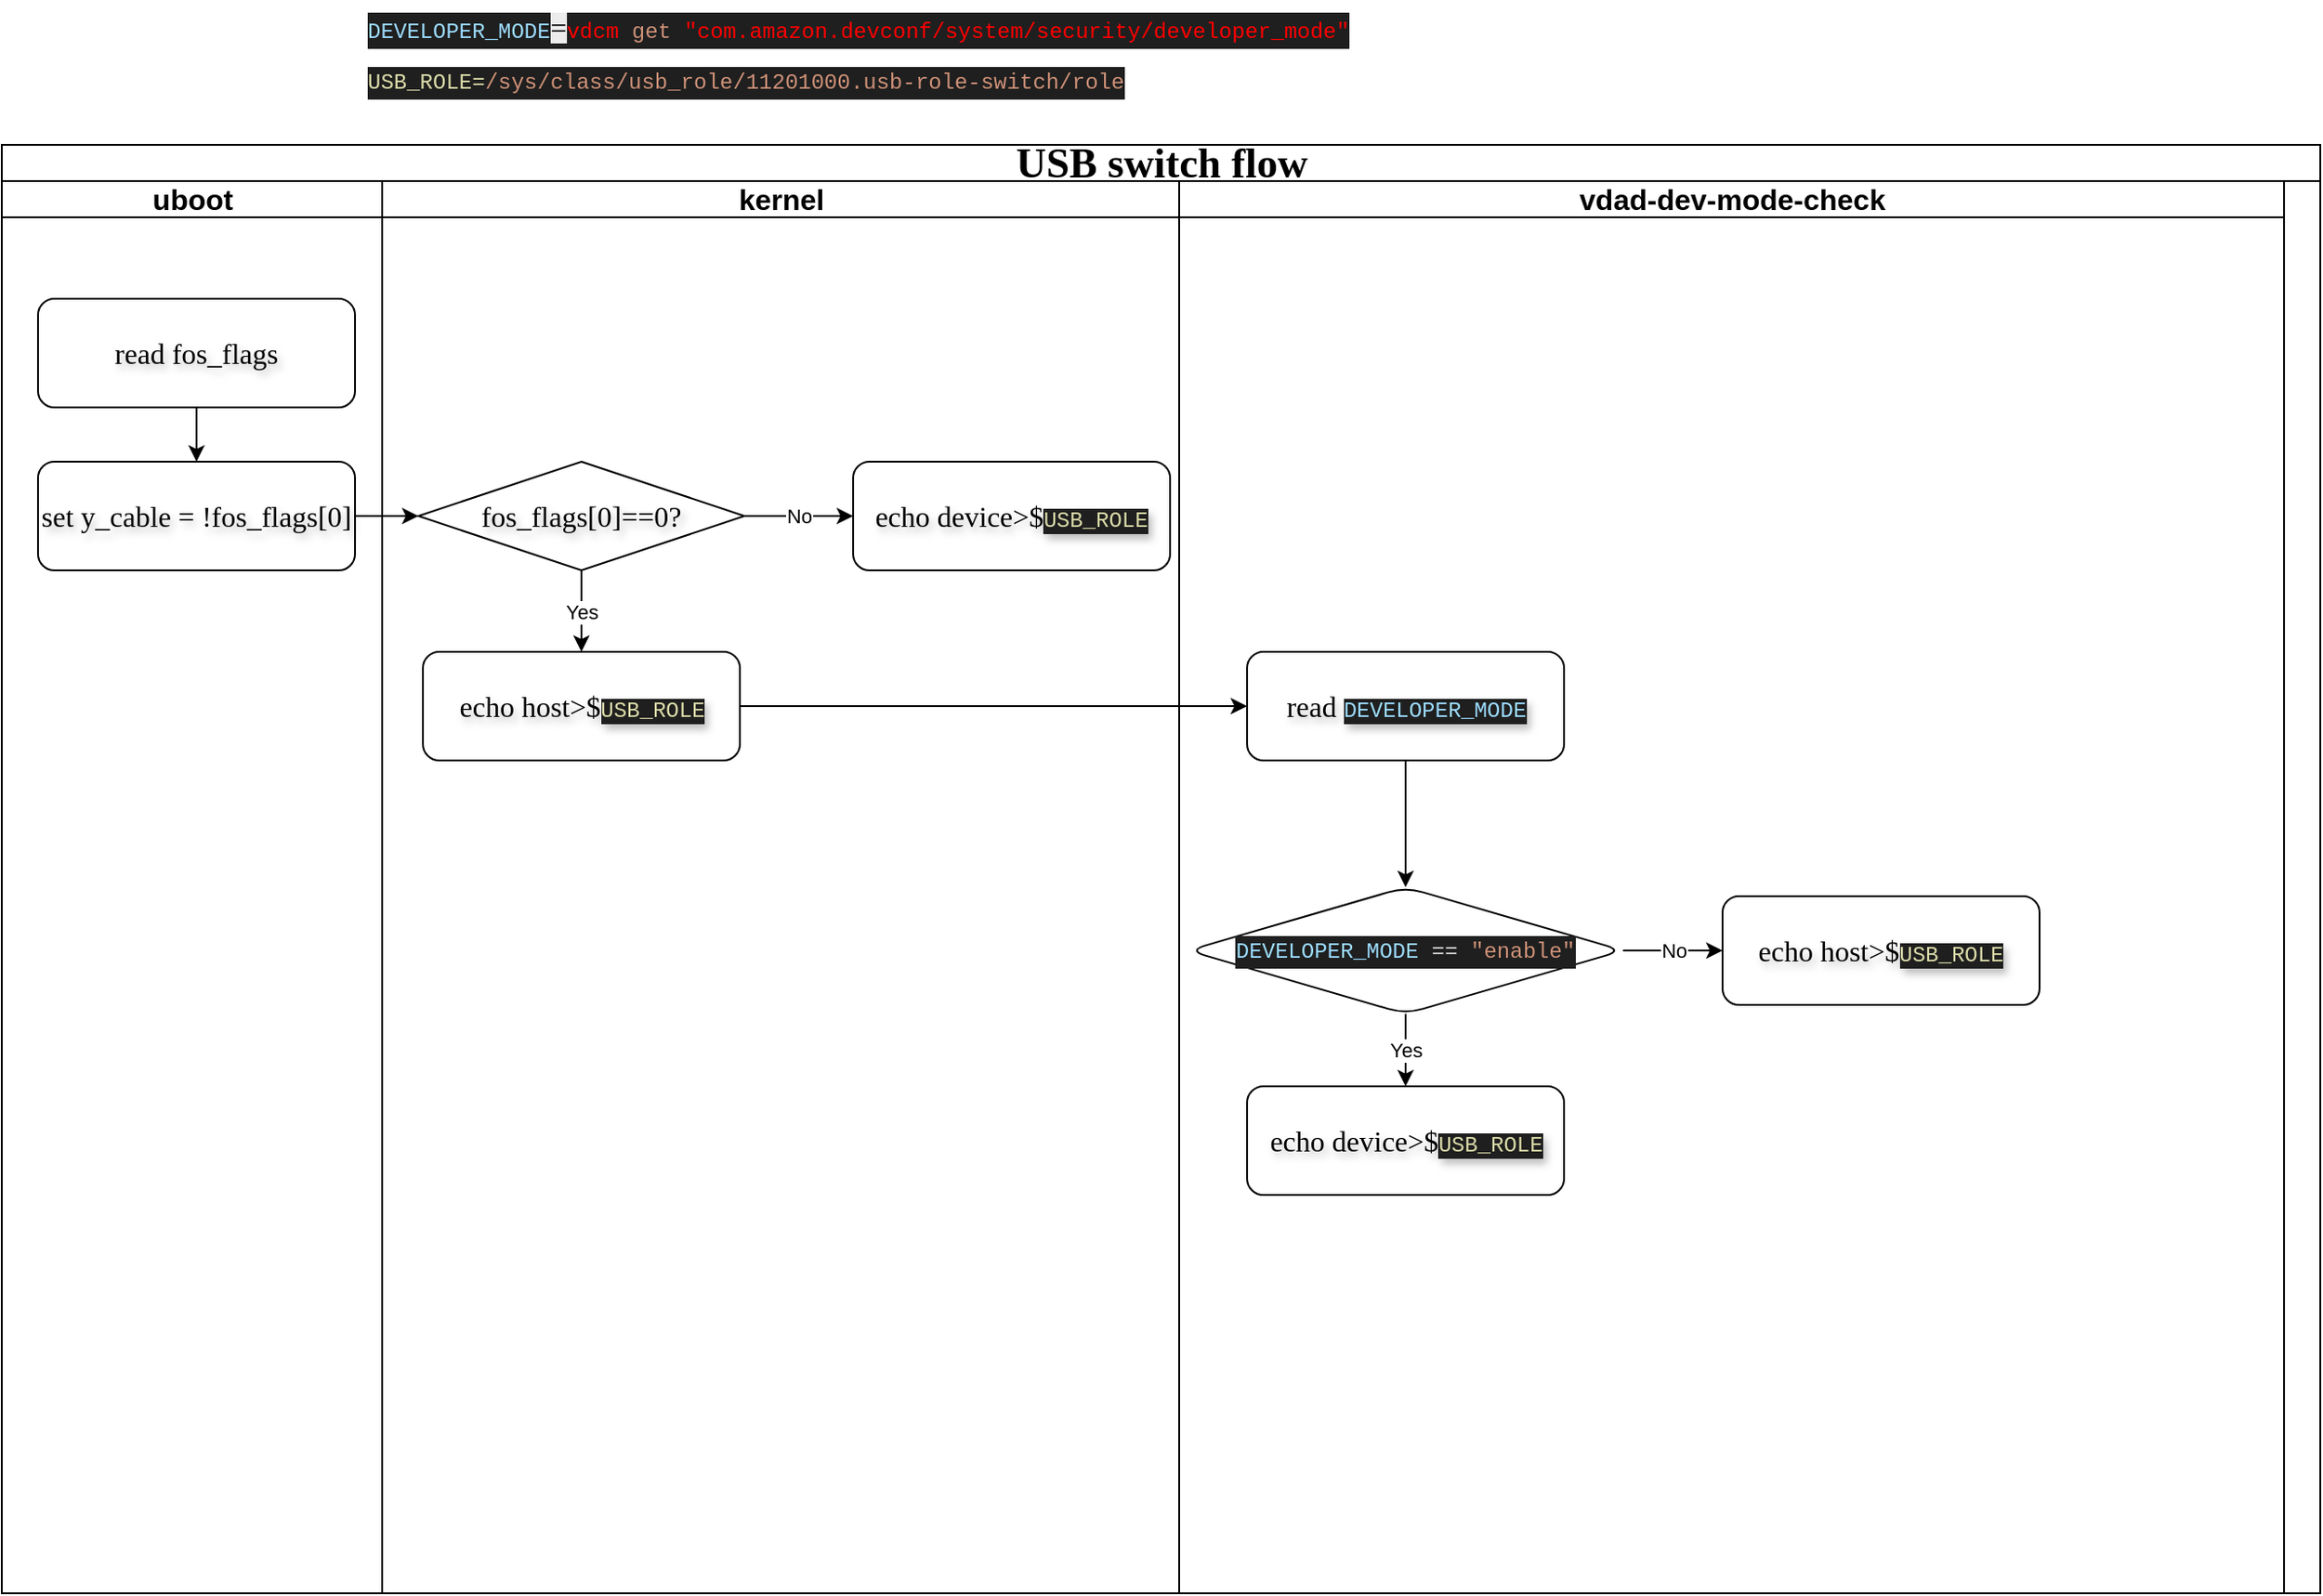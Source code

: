 <mxfile version="26.2.9">
  <diagram name="Page-1" id="74e2e168-ea6b-b213-b513-2b3c1d86103e">
    <mxGraphModel dx="1236" dy="705" grid="1" gridSize="10" guides="1" tooltips="1" connect="1" arrows="1" fold="1" page="1" pageScale="1" pageWidth="1100" pageHeight="850" background="none" math="0" shadow="0">
      <root>
        <mxCell id="0" />
        <mxCell id="1" parent="0" />
        <mxCell id="77e6c97f196da883-1" value="&lt;h2&gt;&lt;font style=&quot;font-size: 23px;&quot;&gt;USB switch flow&lt;/font&gt;&lt;/h2&gt;" style="swimlane;html=1;childLayout=stackLayout;startSize=20;rounded=0;shadow=0;labelBackgroundColor=none;strokeWidth=1;fontFamily=Verdana;fontSize=8;align=center;" parent="1" vertex="1">
          <mxGeometry y="160" width="1280" height="800" as="geometry">
            <mxRectangle x="70" y="40" width="220" height="40" as="alternateBounds" />
          </mxGeometry>
        </mxCell>
        <mxCell id="77e6c97f196da883-2" value="uboot" style="swimlane;html=1;startSize=20;fontSize=16;" parent="77e6c97f196da883-1" vertex="1">
          <mxGeometry y="20" width="210" height="780" as="geometry" />
        </mxCell>
        <mxCell id="xCgZh7yVD2SJTdRkjmUY-3" value="" style="edgeStyle=orthogonalEdgeStyle;rounded=0;orthogonalLoop=1;jettySize=auto;html=1;" edge="1" parent="77e6c97f196da883-2" source="77e6c97f196da883-8" target="77e6c97f196da883-9">
          <mxGeometry relative="1" as="geometry" />
        </mxCell>
        <mxCell id="77e6c97f196da883-8" value="read fos_flags" style="rounded=1;whiteSpace=wrap;html=1;shadow=0;labelBackgroundColor=none;strokeWidth=1;fontFamily=Verdana;fontSize=16;align=center;textShadow=1;" parent="77e6c97f196da883-2" vertex="1">
          <mxGeometry x="20" y="65" width="175" height="60" as="geometry" />
        </mxCell>
        <mxCell id="77e6c97f196da883-9" value="set y_cable = !fos_flags[0]" style="rounded=1;whiteSpace=wrap;html=1;shadow=0;labelBackgroundColor=none;strokeWidth=1;fontFamily=Verdana;fontSize=16;align=center;textShadow=1;" parent="77e6c97f196da883-2" vertex="1">
          <mxGeometry x="20" y="155" width="175" height="60" as="geometry" />
        </mxCell>
        <mxCell id="77e6c97f196da883-3" value="kernel" style="swimlane;html=1;startSize=20;fontSize=16;" parent="77e6c97f196da883-1" vertex="1">
          <mxGeometry x="210" y="20" width="440" height="780" as="geometry" />
        </mxCell>
        <mxCell id="xCgZh7yVD2SJTdRkjmUY-11" value="Yes" style="edgeStyle=orthogonalEdgeStyle;rounded=0;orthogonalLoop=1;jettySize=auto;html=1;" edge="1" parent="77e6c97f196da883-3" source="77e6c97f196da883-13" target="xCgZh7yVD2SJTdRkjmUY-10">
          <mxGeometry relative="1" as="geometry" />
        </mxCell>
        <mxCell id="77e6c97f196da883-13" value="fos_flags[0]==0?" style="rhombus;whiteSpace=wrap;html=1;rounded=0;shadow=0;labelBackgroundColor=none;strokeWidth=1;fontFamily=Verdana;fontSize=16;align=center;textShadow=1;" parent="77e6c97f196da883-3" vertex="1">
          <mxGeometry x="20" y="155" width="180" height="60" as="geometry" />
        </mxCell>
        <mxCell id="xCgZh7yVD2SJTdRkjmUY-10" value="echo host&amp;gt;$&lt;span style=&quot;color: rgb(220, 220, 170); font-family: Menlo, Monaco, &amp;quot;Courier New&amp;quot;, monospace; font-size: 12px; text-align: left; white-space: pre; background-color: rgb(31, 31, 31);&quot;&gt;USB_ROLE&lt;/span&gt;" style="rounded=1;whiteSpace=wrap;html=1;shadow=0;labelBackgroundColor=none;strokeWidth=1;fontFamily=Verdana;fontSize=16;align=center;textShadow=1;" vertex="1" parent="77e6c97f196da883-3">
          <mxGeometry x="22.5" y="260" width="175" height="60" as="geometry" />
        </mxCell>
        <mxCell id="xCgZh7yVD2SJTdRkjmUY-14" value="No" style="edgeStyle=orthogonalEdgeStyle;rounded=0;orthogonalLoop=1;jettySize=auto;html=1;entryX=0;entryY=0.5;entryDx=0;entryDy=0;" edge="1" parent="77e6c97f196da883-3" source="77e6c97f196da883-13" target="xCgZh7yVD2SJTdRkjmUY-15">
          <mxGeometry relative="1" as="geometry">
            <mxPoint x="230" y="185" as="targetPoint" />
          </mxGeometry>
        </mxCell>
        <mxCell id="xCgZh7yVD2SJTdRkjmUY-15" value="echo device&amp;gt;$&lt;span style=&quot;color: rgb(220, 220, 170); font-family: Menlo, Monaco, &amp;quot;Courier New&amp;quot;, monospace; font-size: 12px; text-align: left; white-space: pre; background-color: rgb(31, 31, 31);&quot;&gt;USB_ROLE&lt;/span&gt;" style="rounded=1;whiteSpace=wrap;html=1;shadow=0;labelBackgroundColor=none;strokeWidth=1;fontFamily=Verdana;fontSize=16;align=center;textShadow=1;" vertex="1" parent="77e6c97f196da883-3">
          <mxGeometry x="260" y="155" width="175" height="60" as="geometry" />
        </mxCell>
        <mxCell id="xCgZh7yVD2SJTdRkjmUY-5" value="" style="edgeStyle=orthogonalEdgeStyle;rounded=0;orthogonalLoop=1;jettySize=auto;html=1;entryX=0;entryY=0.5;entryDx=0;entryDy=0;" edge="1" parent="77e6c97f196da883-1" source="77e6c97f196da883-9" target="77e6c97f196da883-13">
          <mxGeometry relative="1" as="geometry">
            <mxPoint x="190" y="205" as="targetPoint" />
          </mxGeometry>
        </mxCell>
        <mxCell id="xCgZh7yVD2SJTdRkjmUY-32" style="edgeStyle=orthogonalEdgeStyle;rounded=0;orthogonalLoop=1;jettySize=auto;html=1;" edge="1" parent="77e6c97f196da883-1" source="xCgZh7yVD2SJTdRkjmUY-10" target="xCgZh7yVD2SJTdRkjmUY-29">
          <mxGeometry relative="1" as="geometry" />
        </mxCell>
        <mxCell id="77e6c97f196da883-4" value="vdad-dev-mode-check" style="swimlane;html=1;startSize=20;fontSize=16;" parent="77e6c97f196da883-1" vertex="1">
          <mxGeometry x="650" y="20" width="610" height="780" as="geometry" />
        </mxCell>
        <mxCell id="xCgZh7yVD2SJTdRkjmUY-34" value="" style="edgeStyle=orthogonalEdgeStyle;rounded=0;orthogonalLoop=1;jettySize=auto;html=1;" edge="1" parent="77e6c97f196da883-4" source="xCgZh7yVD2SJTdRkjmUY-29" target="xCgZh7yVD2SJTdRkjmUY-33">
          <mxGeometry relative="1" as="geometry" />
        </mxCell>
        <mxCell id="xCgZh7yVD2SJTdRkjmUY-29" value="read&amp;nbsp;&lt;span style=&quot;color: rgb(156, 220, 254); background-color: rgb(31, 31, 31); font-family: Menlo, Monaco, &amp;quot;Courier New&amp;quot;, monospace; font-size: 12px; white-space: pre;&quot;&gt;DEVELOPER_MODE&lt;/span&gt;" style="rounded=1;whiteSpace=wrap;html=1;shadow=0;labelBackgroundColor=none;strokeWidth=1;fontFamily=Verdana;fontSize=16;align=center;textShadow=1;" vertex="1" parent="77e6c97f196da883-4">
          <mxGeometry x="37.5" y="260" width="175" height="60" as="geometry" />
        </mxCell>
        <mxCell id="xCgZh7yVD2SJTdRkjmUY-37" value="Yes" style="edgeStyle=orthogonalEdgeStyle;rounded=0;orthogonalLoop=1;jettySize=auto;html=1;" edge="1" parent="77e6c97f196da883-4" source="xCgZh7yVD2SJTdRkjmUY-33" target="xCgZh7yVD2SJTdRkjmUY-35">
          <mxGeometry relative="1" as="geometry" />
        </mxCell>
        <mxCell id="xCgZh7yVD2SJTdRkjmUY-39" value="No" style="edgeStyle=orthogonalEdgeStyle;rounded=0;orthogonalLoop=1;jettySize=auto;html=1;" edge="1" parent="77e6c97f196da883-4" source="xCgZh7yVD2SJTdRkjmUY-33" target="xCgZh7yVD2SJTdRkjmUY-38">
          <mxGeometry relative="1" as="geometry" />
        </mxCell>
        <mxCell id="xCgZh7yVD2SJTdRkjmUY-33" value="&lt;div style=&quot;background-color: rgb(31, 31, 31); font-family: Menlo, Monaco, &amp;quot;Courier New&amp;quot;, monospace; font-size: 12px; line-height: 18px; white-space: pre;&quot;&gt;&lt;span&gt;&lt;span style=&quot;color: rgb(156, 220, 254);&quot;&gt;DEVELOPER_MODE &lt;/span&gt;&lt;/span&gt;&lt;span style=&quot;color: rgb(212, 212, 212);&quot;&gt;==&lt;/span&gt;&lt;span style=&quot;color: rgb(204, 204, 204);&quot;&gt; &lt;/span&gt;&lt;span style=&quot;color: rgb(206, 145, 120);&quot;&gt;&quot;enable&quot;&lt;/span&gt;&lt;/div&gt;" style="rhombus;whiteSpace=wrap;html=1;fontSize=16;fontFamily=Verdana;rounded=1;shadow=0;labelBackgroundColor=none;strokeWidth=1;" vertex="1" parent="77e6c97f196da883-4">
          <mxGeometry x="5" y="390" width="240" height="70" as="geometry" />
        </mxCell>
        <mxCell id="xCgZh7yVD2SJTdRkjmUY-35" value="echo device&amp;gt;$&lt;span style=&quot;color: rgb(220, 220, 170); font-family: Menlo, Monaco, &amp;quot;Courier New&amp;quot;, monospace; font-size: 12px; text-align: left; white-space: pre; background-color: rgb(31, 31, 31);&quot;&gt;USB_ROLE&lt;/span&gt;" style="rounded=1;whiteSpace=wrap;html=1;shadow=0;labelBackgroundColor=none;strokeWidth=1;fontFamily=Verdana;fontSize=16;align=center;textShadow=1;" vertex="1" parent="77e6c97f196da883-4">
          <mxGeometry x="37.5" y="500" width="175" height="60" as="geometry" />
        </mxCell>
        <mxCell id="xCgZh7yVD2SJTdRkjmUY-38" value="echo host&amp;gt;$&lt;span style=&quot;color: rgb(220, 220, 170); font-family: Menlo, Monaco, &amp;quot;Courier New&amp;quot;, monospace; font-size: 12px; text-align: left; white-space: pre; background-color: rgb(31, 31, 31);&quot;&gt;USB_ROLE&lt;/span&gt;" style="rounded=1;whiteSpace=wrap;html=1;shadow=0;labelBackgroundColor=none;strokeWidth=1;fontFamily=Verdana;fontSize=16;align=center;textShadow=1;" vertex="1" parent="77e6c97f196da883-4">
          <mxGeometry x="300" y="395" width="175" height="60" as="geometry" />
        </mxCell>
        <UserObject label="&lt;div style=&quot;background-color: rgb(31, 31, 31); font-family: Menlo, Monaco, &amp;quot;Courier New&amp;quot;, monospace; font-weight: normal; font-size: 12px; line-height: 18px; white-space: pre; color: rgb(204, 204, 204);&quot;&gt;&lt;div style=&quot;&quot;&gt;&lt;span style=&quot;color: rgb(206, 145, 120);&quot;&gt;&lt;font color=&quot;#dcdcaa&quot;&gt;USB_ROLE=&lt;/font&gt;&lt;/span&gt;&lt;span style=&quot;color: rgb(206, 145, 120);&quot;&gt;/sys/class/usb_role/11201000.usb-role-switch/role&lt;/span&gt;&lt;/div&gt;&lt;/div&gt;" link="&lt;div style=&quot;color: #cccccc;background-color: #1f1f1f;font-family: Menlo, Monaco, &#39;Courier New&#39;, monospace;font-weight: normal;font-size: 12px;line-height: 18px;white-space: pre;&quot;&gt;&lt;div&gt;&lt;span style=&quot;color: #dcdcaa;&quot;&gt;echo&lt;/span&gt;&lt;span style=&quot;color: #cccccc;&quot;&gt; &lt;/span&gt;&lt;span style=&quot;color: #ce9178;&quot;&gt;&quot;&lt;/span&gt;&lt;span style=&quot;color: #9cdcfe;&quot;&gt;$role&lt;/span&gt;&lt;span style=&quot;color: #ce9178;&quot;&gt;&quot;&lt;/span&gt;&lt;span style=&quot;color: #cccccc;&quot;&gt; &lt;/span&gt;&lt;span style=&quot;color: #d4d4d4;&quot;&gt;&amp;gt;&lt;/span&gt;&lt;span style=&quot;color: #cccccc;&quot;&gt; &lt;/span&gt;&lt;span style=&quot;color: #ce9178;&quot;&gt;/sys/class/usb_role/11201000.usb-role-switch/role&lt;/span&gt;&lt;/div&gt;&lt;/div&gt;" id="xCgZh7yVD2SJTdRkjmUY-13">
          <mxCell style="text;whiteSpace=wrap;html=1;" vertex="1" parent="1">
            <mxGeometry x="200" y="110" width="500" height="40" as="geometry" />
          </mxCell>
        </UserObject>
        <UserObject label="&lt;div style=&quot;background-color: rgb(31, 31, 31); font-family: Menlo, Monaco, &amp;quot;Courier New&amp;quot;, monospace; font-weight: normal; font-size: 12px; line-height: 18px; white-space: pre;&quot;&gt;&lt;div style=&quot;&quot;&gt;&lt;span style=&quot;color: rgb(156, 220, 254); background-color: light-dark(rgb(31, 31, 31), rgb(210, 210, 210));&quot;&gt;DEVELOPER_MODE&lt;/span&gt;&lt;span&gt;&lt;span style=&quot;background-color: light-dark(rgb(31, 31, 31), rgb(210, 210, 210));&quot;&gt;&lt;span style=&quot;color: rgb(0, 0, 0); background-color: rgb(236, 236, 236); font-family: Verdana; font-size: 16px; text-align: center; white-space: normal;&quot;&gt;=&lt;/span&gt;&lt;font style=&quot;color: rgb(255, 0, 0);&quot;&gt;vdcm&lt;/font&gt;&lt;/span&gt;&lt;span style=&quot;color: light-dark(rgb(204, 204, 204), rgb(62, 62, 62)); background-color: light-dark(rgb(31, 31, 31), rgb(210, 210, 210));&quot;&gt; &lt;/span&gt;&lt;span style=&quot;color: light-dark(rgb(206, 145, 120), rgb(145, 93, 71)); background-color: light-dark(rgb(31, 31, 31), rgb(210, 210, 210));&quot;&gt;get&lt;/span&gt;&lt;span style=&quot;color: light-dark(rgb(204, 204, 204), rgb(62, 62, 62)); background-color: light-dark(rgb(31, 31, 31), rgb(210, 210, 210));&quot;&gt; &lt;/span&gt;&lt;font style=&quot;color: rgb(255, 0, 0);&quot;&gt;&quot;com.amazon.devconf/system/security/developer_mode&quot;&lt;/font&gt;&lt;/span&gt;&lt;/div&gt;&lt;/div&gt;" link="&lt;div style=&quot;color: #cccccc;background-color: #1f1f1f;font-family: Menlo, Monaco, &#39;Courier New&#39;, monospace;font-weight: normal;font-size: 12px;line-height: 18px;white-space: pre;&quot;&gt;&lt;div&gt;&lt;span style=&quot;color: #ce9178;&quot;&gt;&quot;com.amazon.devconf/system/security/developer_mode&quot;&lt;/span&gt;&lt;/div&gt;&lt;/div&gt;" id="xCgZh7yVD2SJTdRkjmUY-31">
          <mxCell style="text;whiteSpace=wrap;html=1;" vertex="1" parent="1">
            <mxGeometry x="200" y="80" width="430" height="40" as="geometry" />
          </mxCell>
        </UserObject>
      </root>
    </mxGraphModel>
  </diagram>
</mxfile>

